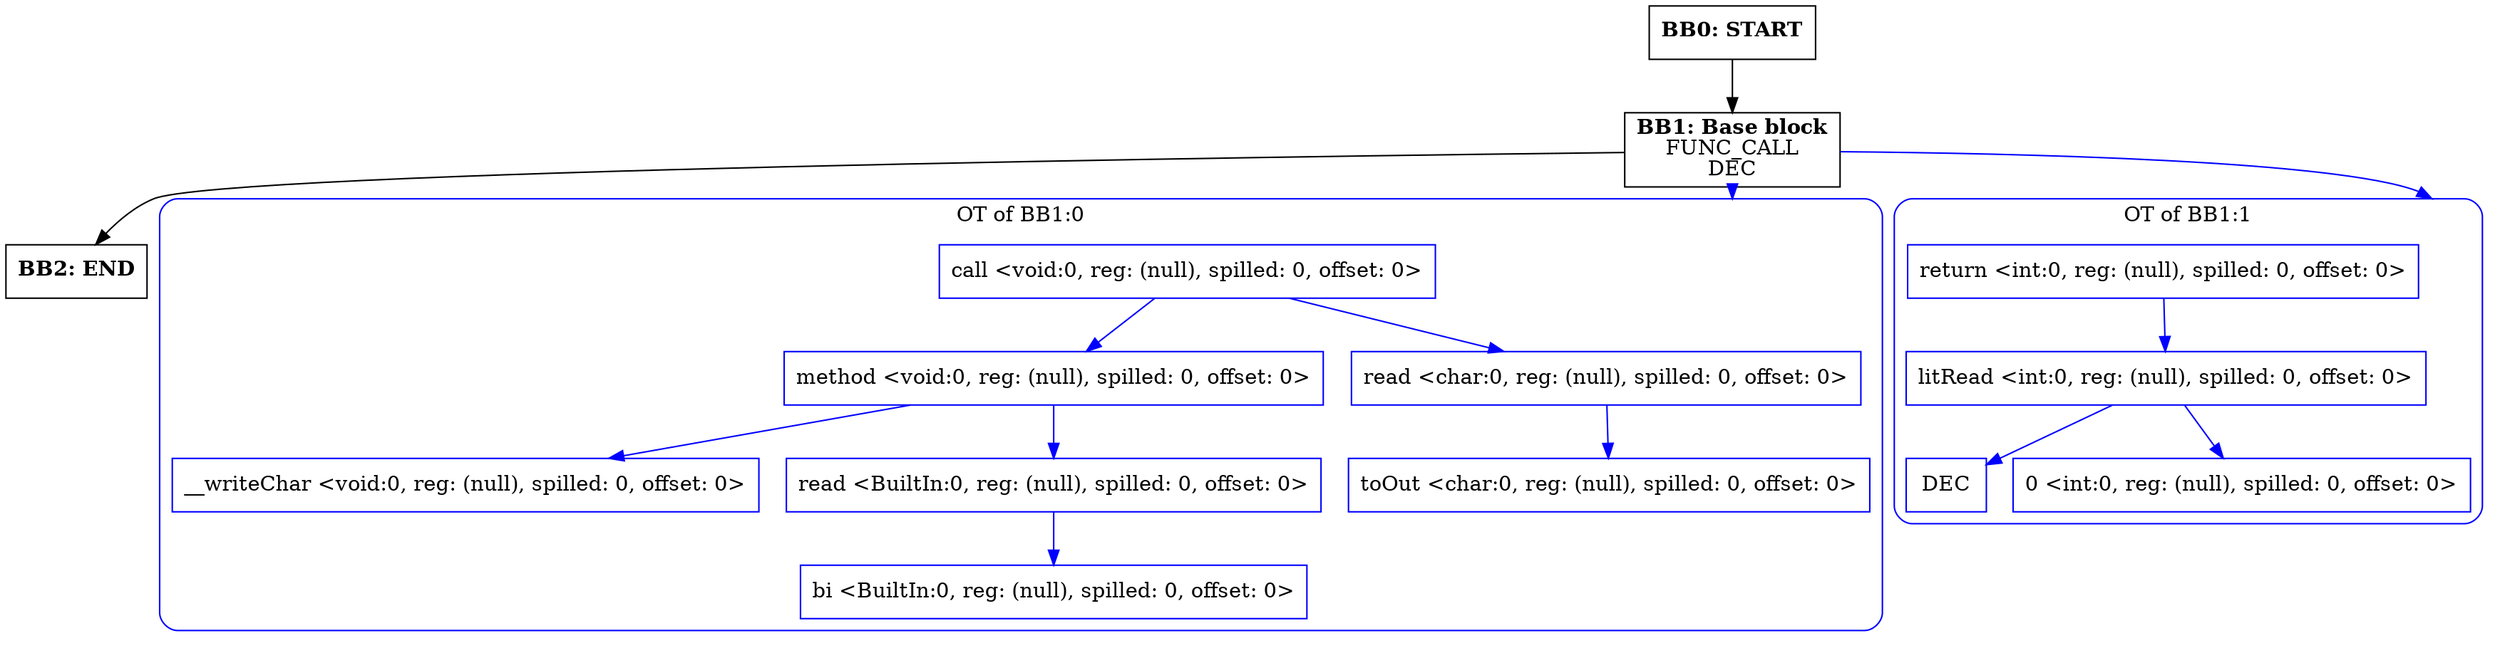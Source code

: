digraph CFG {
    compound=true;
    graph [splines=true];
    node [shape=rectangle];

    BB2 [label=<<B>BB2: END</B><BR ALIGN="CENTER"/>>];
    BB1 [label=<<B>BB1: Base block</B><BR ALIGN="CENTER"/>FUNC_CALL<BR ALIGN="CENTER"/>DEC<BR ALIGN="CENTER"/>>];
    subgraph cluster_instruction0 {
        label = "OT of BB1:0";
        style=rounded;
        color=blue;
        entry0 [shape=point, style=invis];
        node0 [label="call <void:0, reg: (null), spilled: 0, offset: 0>", color=blue];
        node1 [label="method <void:0, reg: (null), spilled: 0, offset: 0>", color=blue];
        node2 [label="__writeChar <void:0, reg: (null), spilled: 0, offset: 0>", color=blue];
        node1 -> node2[color=blue];
        node3 [label="read <BuiltIn:0, reg: (null), spilled: 0, offset: 0>", color=blue];
        node4 [label="bi <BuiltIn:0, reg: (null), spilled: 0, offset: 0>", color=blue];
        node3 -> node4[color=blue];
        node1 -> node3[color=blue];
        node0 -> node1[color=blue];
        node5 [label="read <char:0, reg: (null), spilled: 0, offset: 0>", color=blue];
        node6 [label="toOut <char:0, reg: (null), spilled: 0, offset: 0>", color=blue];
        node5 -> node6[color=blue];
        node0 -> node5[color=blue];
    }
    BB1 -> entry0 [lhead=cluster_instruction0, color=blue];
    subgraph cluster_instruction1 {
        label = "OT of BB1:1";
        style=rounded;
        color=blue;
        entry1 [shape=point, style=invis];
        node7 [label="return <int:0, reg: (null), spilled: 0, offset: 0>", color=blue];
        node8 [label="litRead <int:0, reg: (null), spilled: 0, offset: 0>", color=blue];
        node9 [label="DEC", color=blue];
        node8 -> node9[color=blue];
        node10 [label="0 <int:0, reg: (null), spilled: 0, offset: 0>", color=blue];
        node8 -> node10[color=blue];
        node7 -> node8[color=blue];
    }
    BB1 -> entry1 [lhead=cluster_instruction1, color=blue];
    BB0 [label=<<B>BB0: START</B><BR ALIGN="CENTER"/>>];

    BB1 -> BB2;
    BB0 -> BB1;
}
